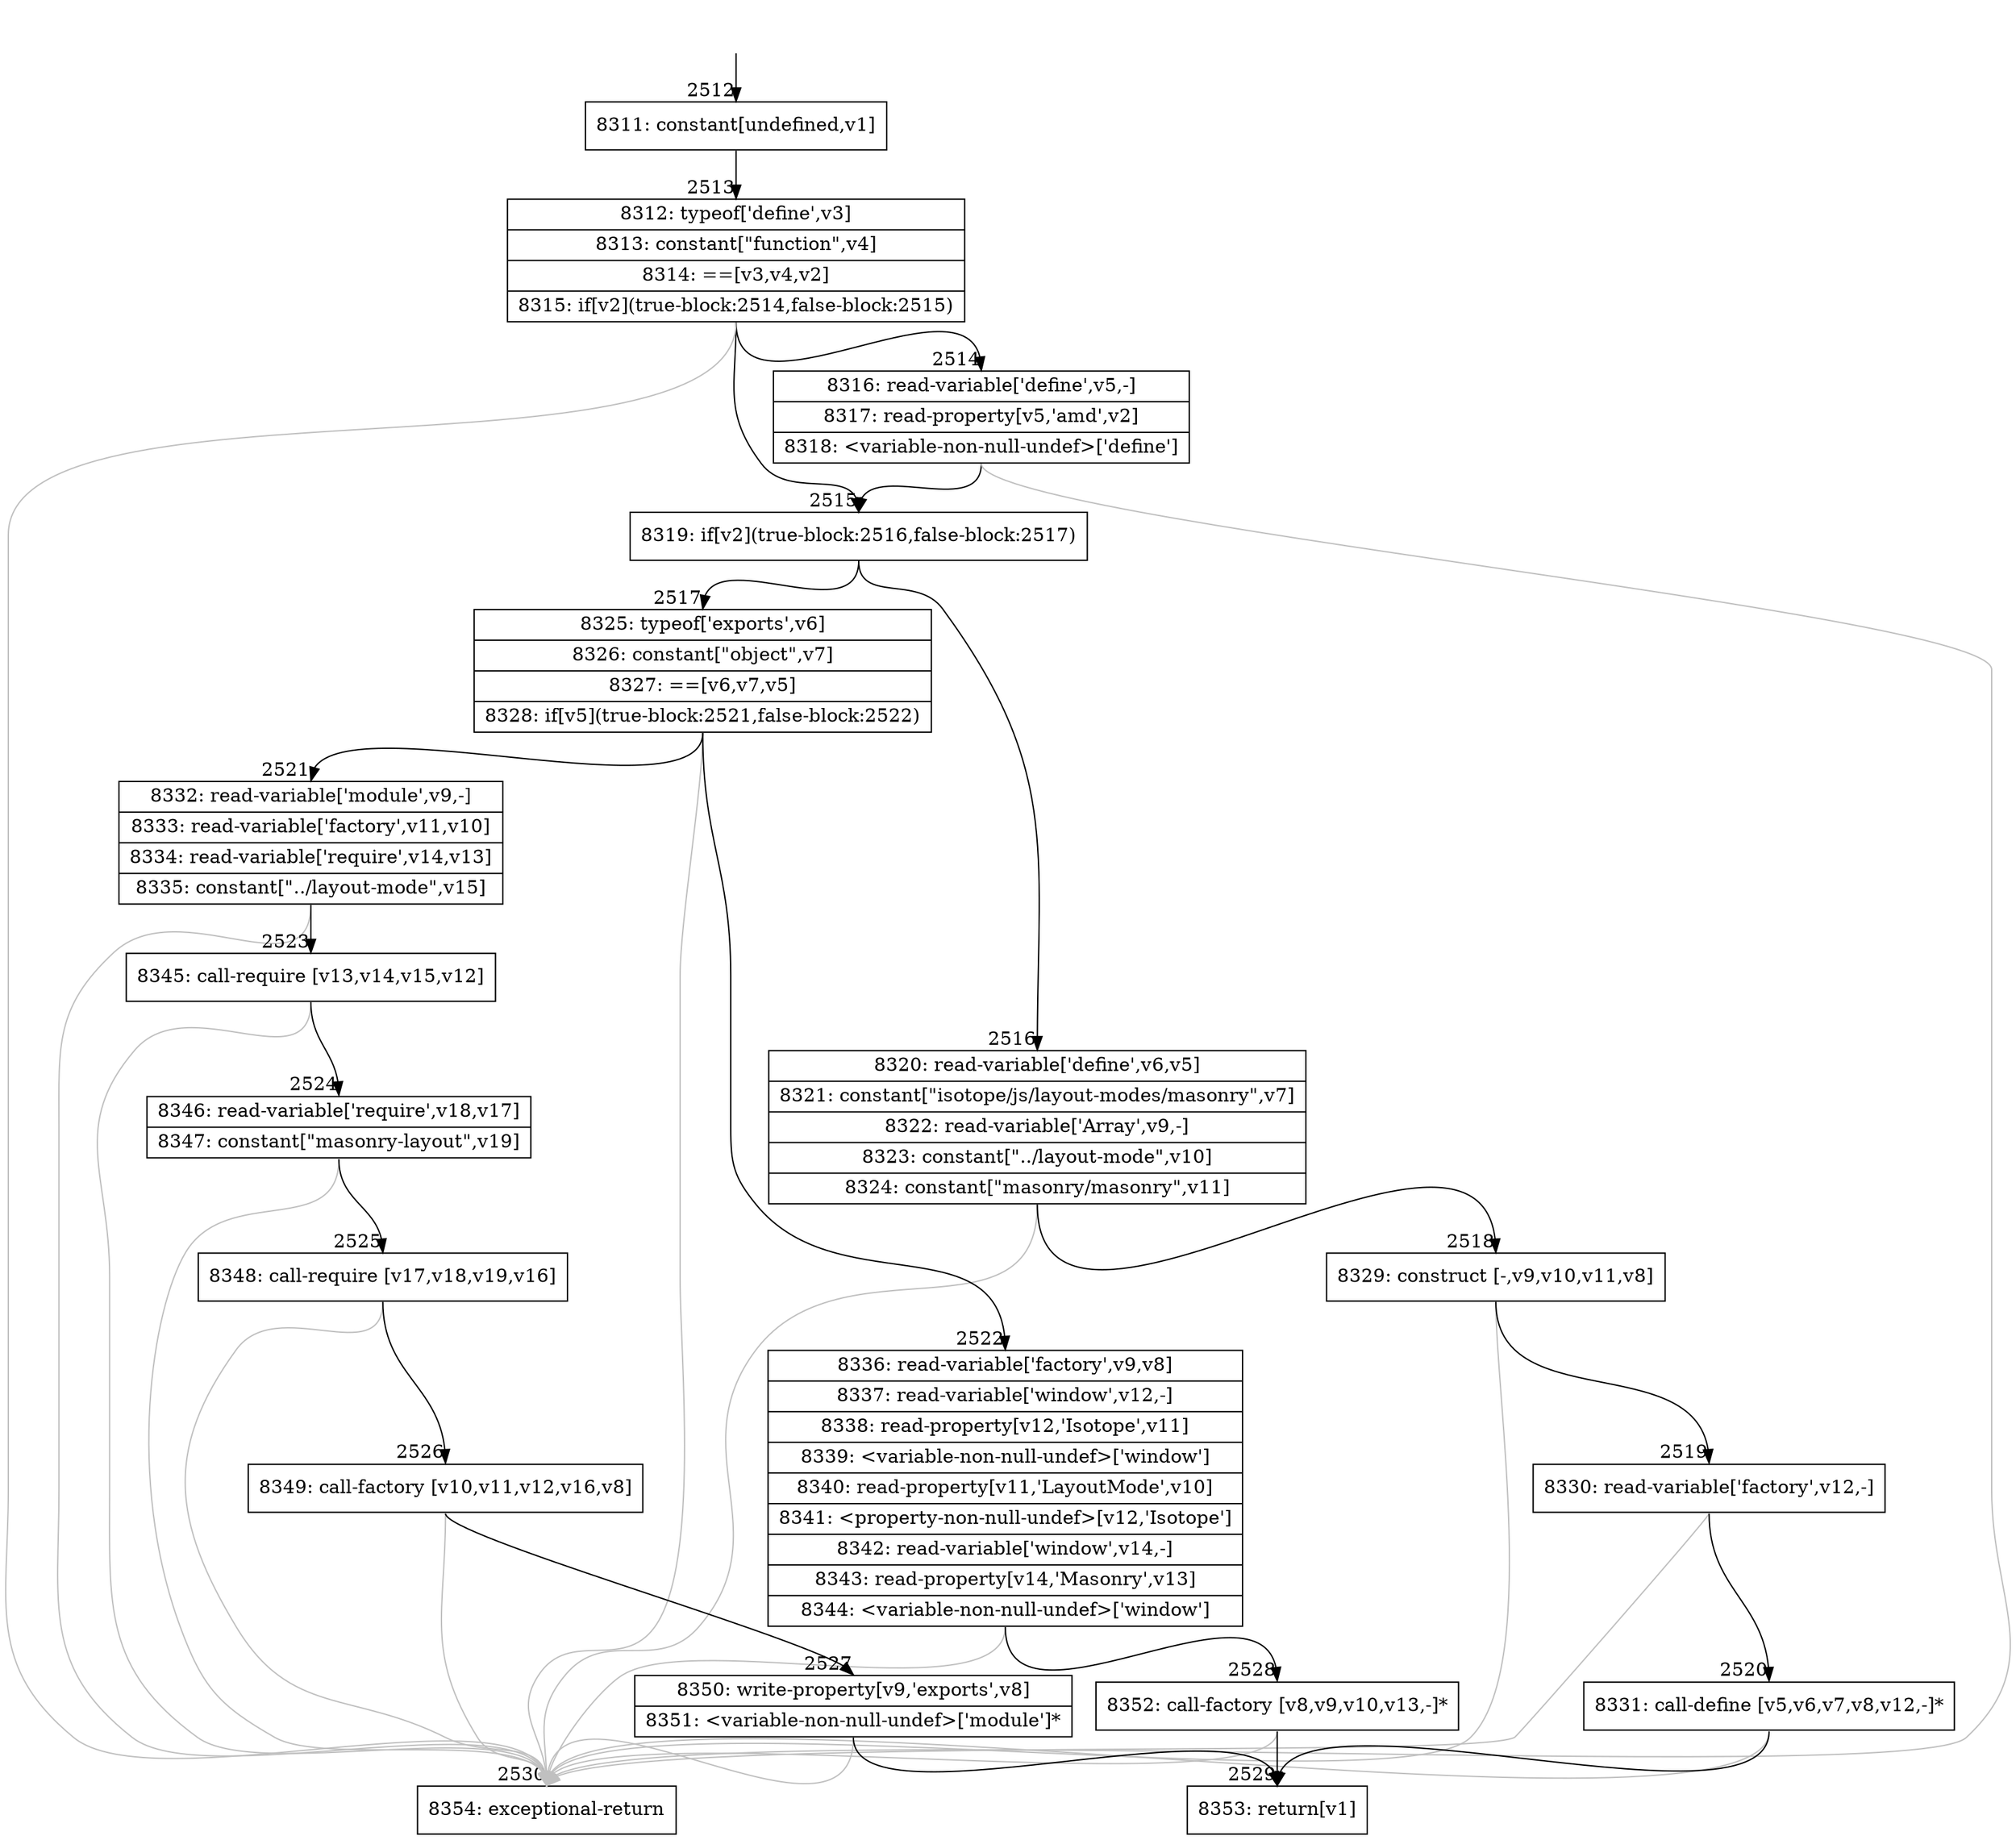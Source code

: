digraph {
rankdir="TD"
BB_entry229[shape=none,label=""];
BB_entry229 -> BB2512 [tailport=s, headport=n, headlabel="    2512"]
BB2512 [shape=record label="{8311: constant[undefined,v1]}" ] 
BB2512 -> BB2513 [tailport=s, headport=n, headlabel="      2513"]
BB2513 [shape=record label="{8312: typeof['define',v3]|8313: constant[\"function\",v4]|8314: ==[v3,v4,v2]|8315: if[v2](true-block:2514,false-block:2515)}" ] 
BB2513 -> BB2515 [tailport=s, headport=n, headlabel="      2515"]
BB2513 -> BB2514 [tailport=s, headport=n, headlabel="      2514"]
BB2513 -> BB2530 [tailport=s, headport=n, color=gray, headlabel="      2530"]
BB2514 [shape=record label="{8316: read-variable['define',v5,-]|8317: read-property[v5,'amd',v2]|8318: \<variable-non-null-undef\>['define']}" ] 
BB2514 -> BB2515 [tailport=s, headport=n]
BB2514 -> BB2530 [tailport=s, headport=n, color=gray]
BB2515 [shape=record label="{8319: if[v2](true-block:2516,false-block:2517)}" ] 
BB2515 -> BB2516 [tailport=s, headport=n, headlabel="      2516"]
BB2515 -> BB2517 [tailport=s, headport=n, headlabel="      2517"]
BB2516 [shape=record label="{8320: read-variable['define',v6,v5]|8321: constant[\"isotope/js/layout-modes/masonry\",v7]|8322: read-variable['Array',v9,-]|8323: constant[\"../layout-mode\",v10]|8324: constant[\"masonry/masonry\",v11]}" ] 
BB2516 -> BB2518 [tailport=s, headport=n, headlabel="      2518"]
BB2516 -> BB2530 [tailport=s, headport=n, color=gray]
BB2517 [shape=record label="{8325: typeof['exports',v6]|8326: constant[\"object\",v7]|8327: ==[v6,v7,v5]|8328: if[v5](true-block:2521,false-block:2522)}" ] 
BB2517 -> BB2521 [tailport=s, headport=n, headlabel="      2521"]
BB2517 -> BB2522 [tailport=s, headport=n, headlabel="      2522"]
BB2517 -> BB2530 [tailport=s, headport=n, color=gray]
BB2518 [shape=record label="{8329: construct [-,v9,v10,v11,v8]}" ] 
BB2518 -> BB2519 [tailport=s, headport=n, headlabel="      2519"]
BB2518 -> BB2530 [tailport=s, headport=n, color=gray]
BB2519 [shape=record label="{8330: read-variable['factory',v12,-]}" ] 
BB2519 -> BB2520 [tailport=s, headport=n, headlabel="      2520"]
BB2519 -> BB2530 [tailport=s, headport=n, color=gray]
BB2520 [shape=record label="{8331: call-define [v5,v6,v7,v8,v12,-]*}" ] 
BB2520 -> BB2529 [tailport=s, headport=n, headlabel="      2529"]
BB2520 -> BB2530 [tailport=s, headport=n, color=gray]
BB2521 [shape=record label="{8332: read-variable['module',v9,-]|8333: read-variable['factory',v11,v10]|8334: read-variable['require',v14,v13]|8335: constant[\"../layout-mode\",v15]}" ] 
BB2521 -> BB2523 [tailport=s, headport=n, headlabel="      2523"]
BB2521 -> BB2530 [tailport=s, headport=n, color=gray]
BB2522 [shape=record label="{8336: read-variable['factory',v9,v8]|8337: read-variable['window',v12,-]|8338: read-property[v12,'Isotope',v11]|8339: \<variable-non-null-undef\>['window']|8340: read-property[v11,'LayoutMode',v10]|8341: \<property-non-null-undef\>[v12,'Isotope']|8342: read-variable['window',v14,-]|8343: read-property[v14,'Masonry',v13]|8344: \<variable-non-null-undef\>['window']}" ] 
BB2522 -> BB2528 [tailport=s, headport=n, headlabel="      2528"]
BB2522 -> BB2530 [tailport=s, headport=n, color=gray]
BB2523 [shape=record label="{8345: call-require [v13,v14,v15,v12]}" ] 
BB2523 -> BB2524 [tailport=s, headport=n, headlabel="      2524"]
BB2523 -> BB2530 [tailport=s, headport=n, color=gray]
BB2524 [shape=record label="{8346: read-variable['require',v18,v17]|8347: constant[\"masonry-layout\",v19]}" ] 
BB2524 -> BB2525 [tailport=s, headport=n, headlabel="      2525"]
BB2524 -> BB2530 [tailport=s, headport=n, color=gray]
BB2525 [shape=record label="{8348: call-require [v17,v18,v19,v16]}" ] 
BB2525 -> BB2526 [tailport=s, headport=n, headlabel="      2526"]
BB2525 -> BB2530 [tailport=s, headport=n, color=gray]
BB2526 [shape=record label="{8349: call-factory [v10,v11,v12,v16,v8]}" ] 
BB2526 -> BB2527 [tailport=s, headport=n, headlabel="      2527"]
BB2526 -> BB2530 [tailport=s, headport=n, color=gray]
BB2527 [shape=record label="{8350: write-property[v9,'exports',v8]|8351: \<variable-non-null-undef\>['module']*}" ] 
BB2527 -> BB2529 [tailport=s, headport=n]
BB2527 -> BB2530 [tailport=s, headport=n, color=gray]
BB2528 [shape=record label="{8352: call-factory [v8,v9,v10,v13,-]*}" ] 
BB2528 -> BB2529 [tailport=s, headport=n]
BB2528 -> BB2530 [tailport=s, headport=n, color=gray]
BB2529 [shape=record label="{8353: return[v1]}" ] 
BB2530 [shape=record label="{8354: exceptional-return}" ] 
//#$~ 3457
}

